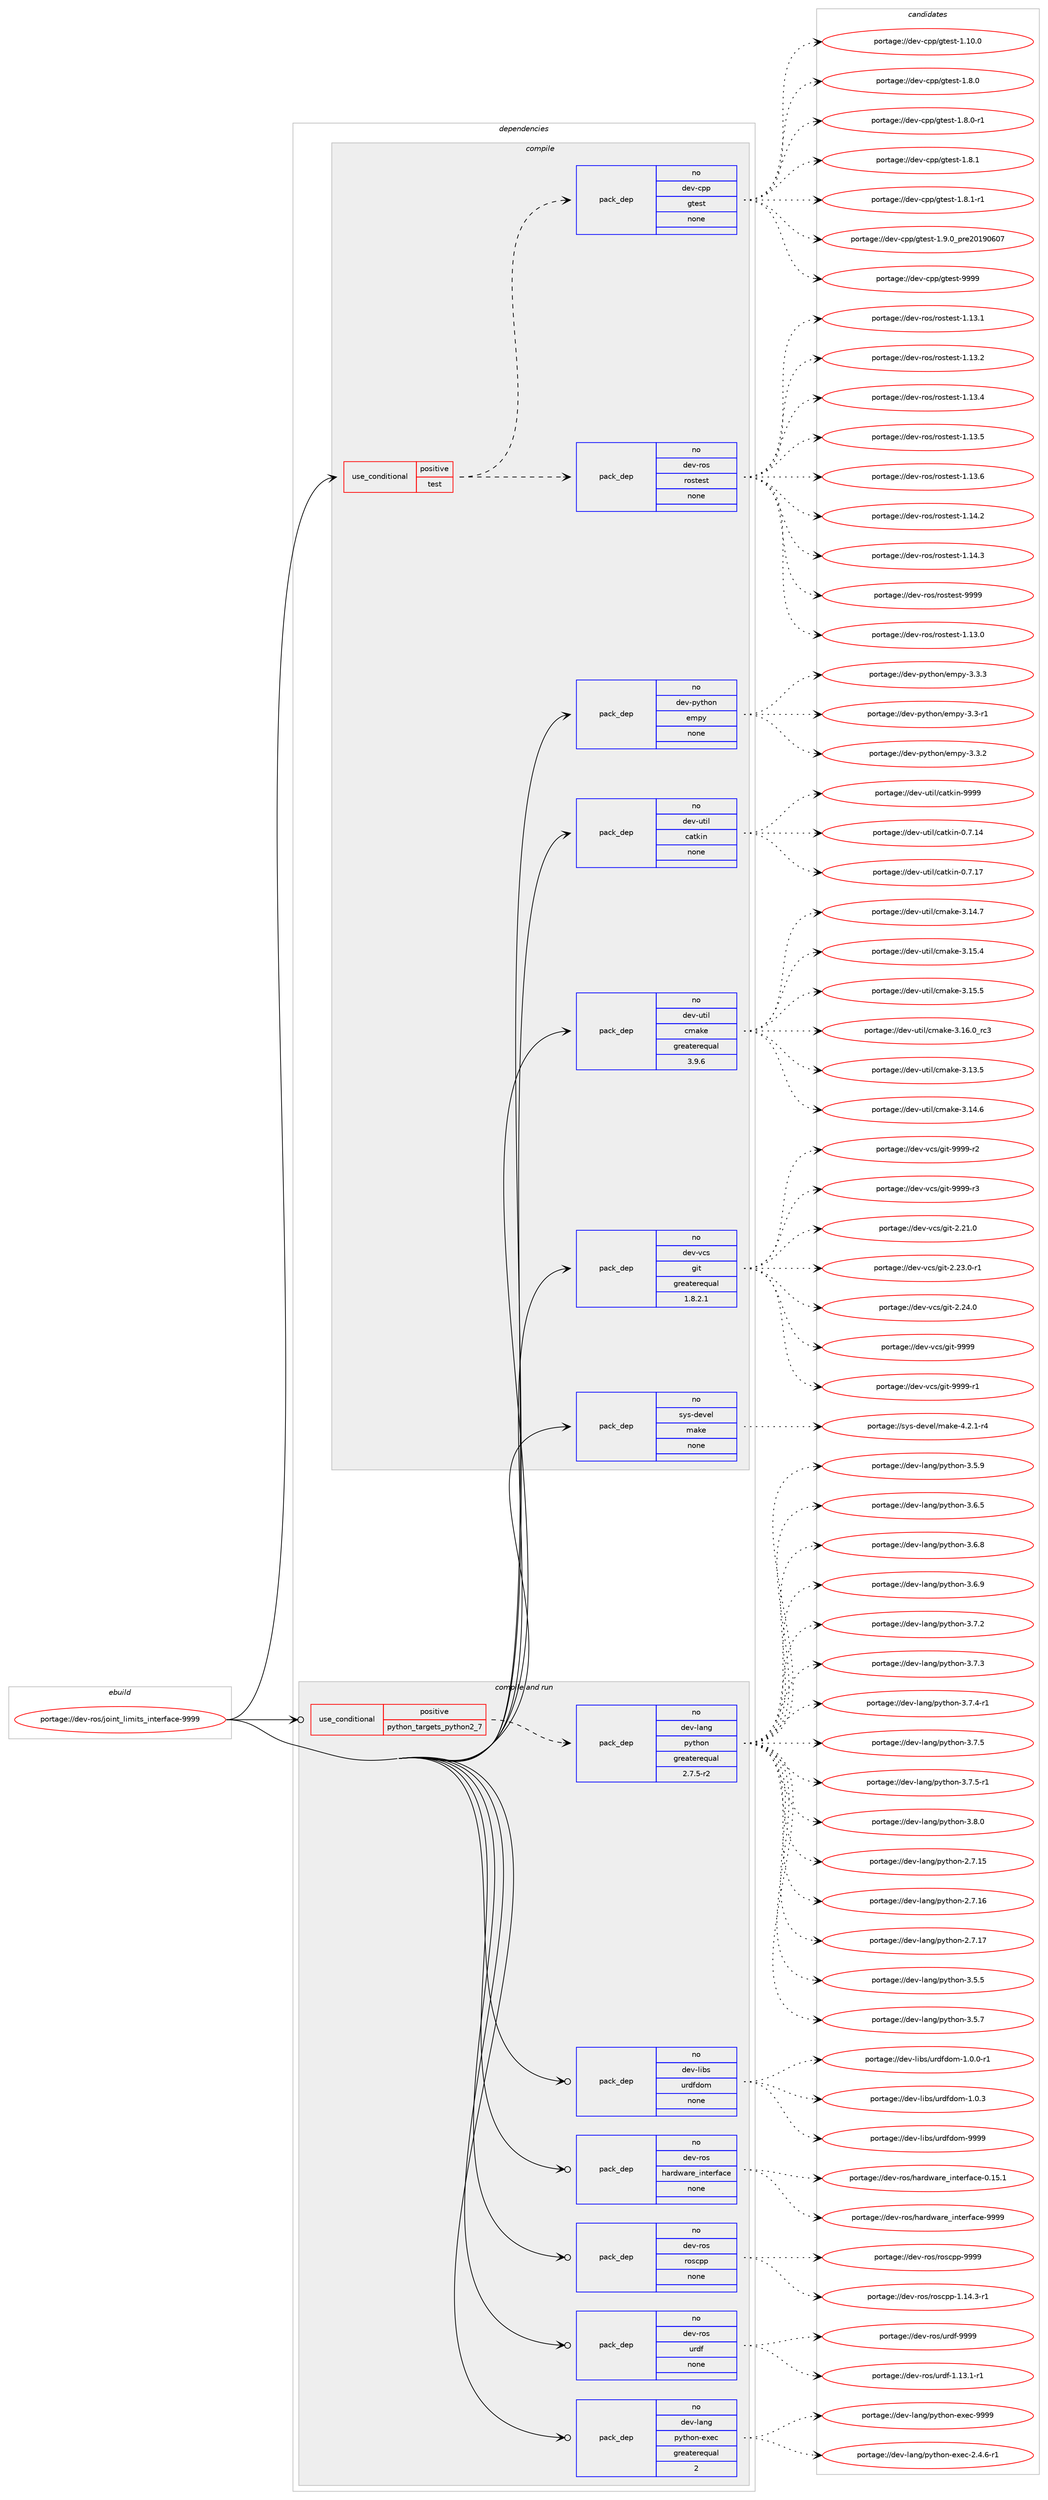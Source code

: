 digraph prolog {

# *************
# Graph options
# *************

newrank=true;
concentrate=true;
compound=true;
graph [rankdir=LR,fontname=Helvetica,fontsize=10,ranksep=1.5];#, ranksep=2.5, nodesep=0.2];
edge  [arrowhead=vee];
node  [fontname=Helvetica,fontsize=10];

# **********
# The ebuild
# **********

subgraph cluster_leftcol {
color=gray;
rank=same;
label=<<i>ebuild</i>>;
id [label="portage://dev-ros/joint_limits_interface-9999", color=red, width=4, href="../dev-ros/joint_limits_interface-9999.svg"];
}

# ****************
# The dependencies
# ****************

subgraph cluster_midcol {
color=gray;
label=<<i>dependencies</i>>;
subgraph cluster_compile {
fillcolor="#eeeeee";
style=filled;
label=<<i>compile</i>>;
subgraph cond42913 {
dependency189882 [label=<<TABLE BORDER="0" CELLBORDER="1" CELLSPACING="0" CELLPADDING="4"><TR><TD ROWSPAN="3" CELLPADDING="10">use_conditional</TD></TR><TR><TD>positive</TD></TR><TR><TD>test</TD></TR></TABLE>>, shape=none, color=red];
subgraph pack143539 {
dependency189883 [label=<<TABLE BORDER="0" CELLBORDER="1" CELLSPACING="0" CELLPADDING="4" WIDTH="220"><TR><TD ROWSPAN="6" CELLPADDING="30">pack_dep</TD></TR><TR><TD WIDTH="110">no</TD></TR><TR><TD>dev-ros</TD></TR><TR><TD>rostest</TD></TR><TR><TD>none</TD></TR><TR><TD></TD></TR></TABLE>>, shape=none, color=blue];
}
dependency189882:e -> dependency189883:w [weight=20,style="dashed",arrowhead="vee"];
subgraph pack143540 {
dependency189884 [label=<<TABLE BORDER="0" CELLBORDER="1" CELLSPACING="0" CELLPADDING="4" WIDTH="220"><TR><TD ROWSPAN="6" CELLPADDING="30">pack_dep</TD></TR><TR><TD WIDTH="110">no</TD></TR><TR><TD>dev-cpp</TD></TR><TR><TD>gtest</TD></TR><TR><TD>none</TD></TR><TR><TD></TD></TR></TABLE>>, shape=none, color=blue];
}
dependency189882:e -> dependency189884:w [weight=20,style="dashed",arrowhead="vee"];
}
id:e -> dependency189882:w [weight=20,style="solid",arrowhead="vee"];
subgraph pack143541 {
dependency189885 [label=<<TABLE BORDER="0" CELLBORDER="1" CELLSPACING="0" CELLPADDING="4" WIDTH="220"><TR><TD ROWSPAN="6" CELLPADDING="30">pack_dep</TD></TR><TR><TD WIDTH="110">no</TD></TR><TR><TD>dev-python</TD></TR><TR><TD>empy</TD></TR><TR><TD>none</TD></TR><TR><TD></TD></TR></TABLE>>, shape=none, color=blue];
}
id:e -> dependency189885:w [weight=20,style="solid",arrowhead="vee"];
subgraph pack143542 {
dependency189886 [label=<<TABLE BORDER="0" CELLBORDER="1" CELLSPACING="0" CELLPADDING="4" WIDTH="220"><TR><TD ROWSPAN="6" CELLPADDING="30">pack_dep</TD></TR><TR><TD WIDTH="110">no</TD></TR><TR><TD>dev-util</TD></TR><TR><TD>catkin</TD></TR><TR><TD>none</TD></TR><TR><TD></TD></TR></TABLE>>, shape=none, color=blue];
}
id:e -> dependency189886:w [weight=20,style="solid",arrowhead="vee"];
subgraph pack143543 {
dependency189887 [label=<<TABLE BORDER="0" CELLBORDER="1" CELLSPACING="0" CELLPADDING="4" WIDTH="220"><TR><TD ROWSPAN="6" CELLPADDING="30">pack_dep</TD></TR><TR><TD WIDTH="110">no</TD></TR><TR><TD>dev-util</TD></TR><TR><TD>cmake</TD></TR><TR><TD>greaterequal</TD></TR><TR><TD>3.9.6</TD></TR></TABLE>>, shape=none, color=blue];
}
id:e -> dependency189887:w [weight=20,style="solid",arrowhead="vee"];
subgraph pack143544 {
dependency189888 [label=<<TABLE BORDER="0" CELLBORDER="1" CELLSPACING="0" CELLPADDING="4" WIDTH="220"><TR><TD ROWSPAN="6" CELLPADDING="30">pack_dep</TD></TR><TR><TD WIDTH="110">no</TD></TR><TR><TD>dev-vcs</TD></TR><TR><TD>git</TD></TR><TR><TD>greaterequal</TD></TR><TR><TD>1.8.2.1</TD></TR></TABLE>>, shape=none, color=blue];
}
id:e -> dependency189888:w [weight=20,style="solid",arrowhead="vee"];
subgraph pack143545 {
dependency189889 [label=<<TABLE BORDER="0" CELLBORDER="1" CELLSPACING="0" CELLPADDING="4" WIDTH="220"><TR><TD ROWSPAN="6" CELLPADDING="30">pack_dep</TD></TR><TR><TD WIDTH="110">no</TD></TR><TR><TD>sys-devel</TD></TR><TR><TD>make</TD></TR><TR><TD>none</TD></TR><TR><TD></TD></TR></TABLE>>, shape=none, color=blue];
}
id:e -> dependency189889:w [weight=20,style="solid",arrowhead="vee"];
}
subgraph cluster_compileandrun {
fillcolor="#eeeeee";
style=filled;
label=<<i>compile and run</i>>;
subgraph cond42914 {
dependency189890 [label=<<TABLE BORDER="0" CELLBORDER="1" CELLSPACING="0" CELLPADDING="4"><TR><TD ROWSPAN="3" CELLPADDING="10">use_conditional</TD></TR><TR><TD>positive</TD></TR><TR><TD>python_targets_python2_7</TD></TR></TABLE>>, shape=none, color=red];
subgraph pack143546 {
dependency189891 [label=<<TABLE BORDER="0" CELLBORDER="1" CELLSPACING="0" CELLPADDING="4" WIDTH="220"><TR><TD ROWSPAN="6" CELLPADDING="30">pack_dep</TD></TR><TR><TD WIDTH="110">no</TD></TR><TR><TD>dev-lang</TD></TR><TR><TD>python</TD></TR><TR><TD>greaterequal</TD></TR><TR><TD>2.7.5-r2</TD></TR></TABLE>>, shape=none, color=blue];
}
dependency189890:e -> dependency189891:w [weight=20,style="dashed",arrowhead="vee"];
}
id:e -> dependency189890:w [weight=20,style="solid",arrowhead="odotvee"];
subgraph pack143547 {
dependency189892 [label=<<TABLE BORDER="0" CELLBORDER="1" CELLSPACING="0" CELLPADDING="4" WIDTH="220"><TR><TD ROWSPAN="6" CELLPADDING="30">pack_dep</TD></TR><TR><TD WIDTH="110">no</TD></TR><TR><TD>dev-lang</TD></TR><TR><TD>python-exec</TD></TR><TR><TD>greaterequal</TD></TR><TR><TD>2</TD></TR></TABLE>>, shape=none, color=blue];
}
id:e -> dependency189892:w [weight=20,style="solid",arrowhead="odotvee"];
subgraph pack143548 {
dependency189893 [label=<<TABLE BORDER="0" CELLBORDER="1" CELLSPACING="0" CELLPADDING="4" WIDTH="220"><TR><TD ROWSPAN="6" CELLPADDING="30">pack_dep</TD></TR><TR><TD WIDTH="110">no</TD></TR><TR><TD>dev-libs</TD></TR><TR><TD>urdfdom</TD></TR><TR><TD>none</TD></TR><TR><TD></TD></TR></TABLE>>, shape=none, color=blue];
}
id:e -> dependency189893:w [weight=20,style="solid",arrowhead="odotvee"];
subgraph pack143549 {
dependency189894 [label=<<TABLE BORDER="0" CELLBORDER="1" CELLSPACING="0" CELLPADDING="4" WIDTH="220"><TR><TD ROWSPAN="6" CELLPADDING="30">pack_dep</TD></TR><TR><TD WIDTH="110">no</TD></TR><TR><TD>dev-ros</TD></TR><TR><TD>hardware_interface</TD></TR><TR><TD>none</TD></TR><TR><TD></TD></TR></TABLE>>, shape=none, color=blue];
}
id:e -> dependency189894:w [weight=20,style="solid",arrowhead="odotvee"];
subgraph pack143550 {
dependency189895 [label=<<TABLE BORDER="0" CELLBORDER="1" CELLSPACING="0" CELLPADDING="4" WIDTH="220"><TR><TD ROWSPAN="6" CELLPADDING="30">pack_dep</TD></TR><TR><TD WIDTH="110">no</TD></TR><TR><TD>dev-ros</TD></TR><TR><TD>roscpp</TD></TR><TR><TD>none</TD></TR><TR><TD></TD></TR></TABLE>>, shape=none, color=blue];
}
id:e -> dependency189895:w [weight=20,style="solid",arrowhead="odotvee"];
subgraph pack143551 {
dependency189896 [label=<<TABLE BORDER="0" CELLBORDER="1" CELLSPACING="0" CELLPADDING="4" WIDTH="220"><TR><TD ROWSPAN="6" CELLPADDING="30">pack_dep</TD></TR><TR><TD WIDTH="110">no</TD></TR><TR><TD>dev-ros</TD></TR><TR><TD>urdf</TD></TR><TR><TD>none</TD></TR><TR><TD></TD></TR></TABLE>>, shape=none, color=blue];
}
id:e -> dependency189896:w [weight=20,style="solid",arrowhead="odotvee"];
}
subgraph cluster_run {
fillcolor="#eeeeee";
style=filled;
label=<<i>run</i>>;
}
}

# **************
# The candidates
# **************

subgraph cluster_choices {
rank=same;
color=gray;
label=<<i>candidates</i>>;

subgraph choice143539 {
color=black;
nodesep=1;
choiceportage100101118451141111154711411111511610111511645494649514648 [label="portage://dev-ros/rostest-1.13.0", color=red, width=4,href="../dev-ros/rostest-1.13.0.svg"];
choiceportage100101118451141111154711411111511610111511645494649514649 [label="portage://dev-ros/rostest-1.13.1", color=red, width=4,href="../dev-ros/rostest-1.13.1.svg"];
choiceportage100101118451141111154711411111511610111511645494649514650 [label="portage://dev-ros/rostest-1.13.2", color=red, width=4,href="../dev-ros/rostest-1.13.2.svg"];
choiceportage100101118451141111154711411111511610111511645494649514652 [label="portage://dev-ros/rostest-1.13.4", color=red, width=4,href="../dev-ros/rostest-1.13.4.svg"];
choiceportage100101118451141111154711411111511610111511645494649514653 [label="portage://dev-ros/rostest-1.13.5", color=red, width=4,href="../dev-ros/rostest-1.13.5.svg"];
choiceportage100101118451141111154711411111511610111511645494649514654 [label="portage://dev-ros/rostest-1.13.6", color=red, width=4,href="../dev-ros/rostest-1.13.6.svg"];
choiceportage100101118451141111154711411111511610111511645494649524650 [label="portage://dev-ros/rostest-1.14.2", color=red, width=4,href="../dev-ros/rostest-1.14.2.svg"];
choiceportage100101118451141111154711411111511610111511645494649524651 [label="portage://dev-ros/rostest-1.14.3", color=red, width=4,href="../dev-ros/rostest-1.14.3.svg"];
choiceportage10010111845114111115471141111151161011151164557575757 [label="portage://dev-ros/rostest-9999", color=red, width=4,href="../dev-ros/rostest-9999.svg"];
dependency189883:e -> choiceportage100101118451141111154711411111511610111511645494649514648:w [style=dotted,weight="100"];
dependency189883:e -> choiceportage100101118451141111154711411111511610111511645494649514649:w [style=dotted,weight="100"];
dependency189883:e -> choiceportage100101118451141111154711411111511610111511645494649514650:w [style=dotted,weight="100"];
dependency189883:e -> choiceportage100101118451141111154711411111511610111511645494649514652:w [style=dotted,weight="100"];
dependency189883:e -> choiceportage100101118451141111154711411111511610111511645494649514653:w [style=dotted,weight="100"];
dependency189883:e -> choiceportage100101118451141111154711411111511610111511645494649514654:w [style=dotted,weight="100"];
dependency189883:e -> choiceportage100101118451141111154711411111511610111511645494649524650:w [style=dotted,weight="100"];
dependency189883:e -> choiceportage100101118451141111154711411111511610111511645494649524651:w [style=dotted,weight="100"];
dependency189883:e -> choiceportage10010111845114111115471141111151161011151164557575757:w [style=dotted,weight="100"];
}
subgraph choice143540 {
color=black;
nodesep=1;
choiceportage10010111845991121124710311610111511645494649484648 [label="portage://dev-cpp/gtest-1.10.0", color=red, width=4,href="../dev-cpp/gtest-1.10.0.svg"];
choiceportage100101118459911211247103116101115116454946564648 [label="portage://dev-cpp/gtest-1.8.0", color=red, width=4,href="../dev-cpp/gtest-1.8.0.svg"];
choiceportage1001011184599112112471031161011151164549465646484511449 [label="portage://dev-cpp/gtest-1.8.0-r1", color=red, width=4,href="../dev-cpp/gtest-1.8.0-r1.svg"];
choiceportage100101118459911211247103116101115116454946564649 [label="portage://dev-cpp/gtest-1.8.1", color=red, width=4,href="../dev-cpp/gtest-1.8.1.svg"];
choiceportage1001011184599112112471031161011151164549465646494511449 [label="portage://dev-cpp/gtest-1.8.1-r1", color=red, width=4,href="../dev-cpp/gtest-1.8.1-r1.svg"];
choiceportage100101118459911211247103116101115116454946574648951121141015048495748544855 [label="portage://dev-cpp/gtest-1.9.0_pre20190607", color=red, width=4,href="../dev-cpp/gtest-1.9.0_pre20190607.svg"];
choiceportage1001011184599112112471031161011151164557575757 [label="portage://dev-cpp/gtest-9999", color=red, width=4,href="../dev-cpp/gtest-9999.svg"];
dependency189884:e -> choiceportage10010111845991121124710311610111511645494649484648:w [style=dotted,weight="100"];
dependency189884:e -> choiceportage100101118459911211247103116101115116454946564648:w [style=dotted,weight="100"];
dependency189884:e -> choiceportage1001011184599112112471031161011151164549465646484511449:w [style=dotted,weight="100"];
dependency189884:e -> choiceportage100101118459911211247103116101115116454946564649:w [style=dotted,weight="100"];
dependency189884:e -> choiceportage1001011184599112112471031161011151164549465646494511449:w [style=dotted,weight="100"];
dependency189884:e -> choiceportage100101118459911211247103116101115116454946574648951121141015048495748544855:w [style=dotted,weight="100"];
dependency189884:e -> choiceportage1001011184599112112471031161011151164557575757:w [style=dotted,weight="100"];
}
subgraph choice143541 {
color=black;
nodesep=1;
choiceportage1001011184511212111610411111047101109112121455146514511449 [label="portage://dev-python/empy-3.3-r1", color=red, width=4,href="../dev-python/empy-3.3-r1.svg"];
choiceportage1001011184511212111610411111047101109112121455146514650 [label="portage://dev-python/empy-3.3.2", color=red, width=4,href="../dev-python/empy-3.3.2.svg"];
choiceportage1001011184511212111610411111047101109112121455146514651 [label="portage://dev-python/empy-3.3.3", color=red, width=4,href="../dev-python/empy-3.3.3.svg"];
dependency189885:e -> choiceportage1001011184511212111610411111047101109112121455146514511449:w [style=dotted,weight="100"];
dependency189885:e -> choiceportage1001011184511212111610411111047101109112121455146514650:w [style=dotted,weight="100"];
dependency189885:e -> choiceportage1001011184511212111610411111047101109112121455146514651:w [style=dotted,weight="100"];
}
subgraph choice143542 {
color=black;
nodesep=1;
choiceportage1001011184511711610510847999711610710511045484655464952 [label="portage://dev-util/catkin-0.7.14", color=red, width=4,href="../dev-util/catkin-0.7.14.svg"];
choiceportage1001011184511711610510847999711610710511045484655464955 [label="portage://dev-util/catkin-0.7.17", color=red, width=4,href="../dev-util/catkin-0.7.17.svg"];
choiceportage100101118451171161051084799971161071051104557575757 [label="portage://dev-util/catkin-9999", color=red, width=4,href="../dev-util/catkin-9999.svg"];
dependency189886:e -> choiceportage1001011184511711610510847999711610710511045484655464952:w [style=dotted,weight="100"];
dependency189886:e -> choiceportage1001011184511711610510847999711610710511045484655464955:w [style=dotted,weight="100"];
dependency189886:e -> choiceportage100101118451171161051084799971161071051104557575757:w [style=dotted,weight="100"];
}
subgraph choice143543 {
color=black;
nodesep=1;
choiceportage1001011184511711610510847991099710710145514649514653 [label="portage://dev-util/cmake-3.13.5", color=red, width=4,href="../dev-util/cmake-3.13.5.svg"];
choiceportage1001011184511711610510847991099710710145514649524654 [label="portage://dev-util/cmake-3.14.6", color=red, width=4,href="../dev-util/cmake-3.14.6.svg"];
choiceportage1001011184511711610510847991099710710145514649524655 [label="portage://dev-util/cmake-3.14.7", color=red, width=4,href="../dev-util/cmake-3.14.7.svg"];
choiceportage1001011184511711610510847991099710710145514649534652 [label="portage://dev-util/cmake-3.15.4", color=red, width=4,href="../dev-util/cmake-3.15.4.svg"];
choiceportage1001011184511711610510847991099710710145514649534653 [label="portage://dev-util/cmake-3.15.5", color=red, width=4,href="../dev-util/cmake-3.15.5.svg"];
choiceportage1001011184511711610510847991099710710145514649544648951149951 [label="portage://dev-util/cmake-3.16.0_rc3", color=red, width=4,href="../dev-util/cmake-3.16.0_rc3.svg"];
dependency189887:e -> choiceportage1001011184511711610510847991099710710145514649514653:w [style=dotted,weight="100"];
dependency189887:e -> choiceportage1001011184511711610510847991099710710145514649524654:w [style=dotted,weight="100"];
dependency189887:e -> choiceportage1001011184511711610510847991099710710145514649524655:w [style=dotted,weight="100"];
dependency189887:e -> choiceportage1001011184511711610510847991099710710145514649534652:w [style=dotted,weight="100"];
dependency189887:e -> choiceportage1001011184511711610510847991099710710145514649534653:w [style=dotted,weight="100"];
dependency189887:e -> choiceportage1001011184511711610510847991099710710145514649544648951149951:w [style=dotted,weight="100"];
}
subgraph choice143544 {
color=black;
nodesep=1;
choiceportage10010111845118991154710310511645504650494648 [label="portage://dev-vcs/git-2.21.0", color=red, width=4,href="../dev-vcs/git-2.21.0.svg"];
choiceportage100101118451189911547103105116455046505146484511449 [label="portage://dev-vcs/git-2.23.0-r1", color=red, width=4,href="../dev-vcs/git-2.23.0-r1.svg"];
choiceportage10010111845118991154710310511645504650524648 [label="portage://dev-vcs/git-2.24.0", color=red, width=4,href="../dev-vcs/git-2.24.0.svg"];
choiceportage1001011184511899115471031051164557575757 [label="portage://dev-vcs/git-9999", color=red, width=4,href="../dev-vcs/git-9999.svg"];
choiceportage10010111845118991154710310511645575757574511449 [label="portage://dev-vcs/git-9999-r1", color=red, width=4,href="../dev-vcs/git-9999-r1.svg"];
choiceportage10010111845118991154710310511645575757574511450 [label="portage://dev-vcs/git-9999-r2", color=red, width=4,href="../dev-vcs/git-9999-r2.svg"];
choiceportage10010111845118991154710310511645575757574511451 [label="portage://dev-vcs/git-9999-r3", color=red, width=4,href="../dev-vcs/git-9999-r3.svg"];
dependency189888:e -> choiceportage10010111845118991154710310511645504650494648:w [style=dotted,weight="100"];
dependency189888:e -> choiceportage100101118451189911547103105116455046505146484511449:w [style=dotted,weight="100"];
dependency189888:e -> choiceportage10010111845118991154710310511645504650524648:w [style=dotted,weight="100"];
dependency189888:e -> choiceportage1001011184511899115471031051164557575757:w [style=dotted,weight="100"];
dependency189888:e -> choiceportage10010111845118991154710310511645575757574511449:w [style=dotted,weight="100"];
dependency189888:e -> choiceportage10010111845118991154710310511645575757574511450:w [style=dotted,weight="100"];
dependency189888:e -> choiceportage10010111845118991154710310511645575757574511451:w [style=dotted,weight="100"];
}
subgraph choice143545 {
color=black;
nodesep=1;
choiceportage1151211154510010111810110847109971071014552465046494511452 [label="portage://sys-devel/make-4.2.1-r4", color=red, width=4,href="../sys-devel/make-4.2.1-r4.svg"];
dependency189889:e -> choiceportage1151211154510010111810110847109971071014552465046494511452:w [style=dotted,weight="100"];
}
subgraph choice143546 {
color=black;
nodesep=1;
choiceportage10010111845108971101034711212111610411111045504655464953 [label="portage://dev-lang/python-2.7.15", color=red, width=4,href="../dev-lang/python-2.7.15.svg"];
choiceportage10010111845108971101034711212111610411111045504655464954 [label="portage://dev-lang/python-2.7.16", color=red, width=4,href="../dev-lang/python-2.7.16.svg"];
choiceportage10010111845108971101034711212111610411111045504655464955 [label="portage://dev-lang/python-2.7.17", color=red, width=4,href="../dev-lang/python-2.7.17.svg"];
choiceportage100101118451089711010347112121116104111110455146534653 [label="portage://dev-lang/python-3.5.5", color=red, width=4,href="../dev-lang/python-3.5.5.svg"];
choiceportage100101118451089711010347112121116104111110455146534655 [label="portage://dev-lang/python-3.5.7", color=red, width=4,href="../dev-lang/python-3.5.7.svg"];
choiceportage100101118451089711010347112121116104111110455146534657 [label="portage://dev-lang/python-3.5.9", color=red, width=4,href="../dev-lang/python-3.5.9.svg"];
choiceportage100101118451089711010347112121116104111110455146544653 [label="portage://dev-lang/python-3.6.5", color=red, width=4,href="../dev-lang/python-3.6.5.svg"];
choiceportage100101118451089711010347112121116104111110455146544656 [label="portage://dev-lang/python-3.6.8", color=red, width=4,href="../dev-lang/python-3.6.8.svg"];
choiceportage100101118451089711010347112121116104111110455146544657 [label="portage://dev-lang/python-3.6.9", color=red, width=4,href="../dev-lang/python-3.6.9.svg"];
choiceportage100101118451089711010347112121116104111110455146554650 [label="portage://dev-lang/python-3.7.2", color=red, width=4,href="../dev-lang/python-3.7.2.svg"];
choiceportage100101118451089711010347112121116104111110455146554651 [label="portage://dev-lang/python-3.7.3", color=red, width=4,href="../dev-lang/python-3.7.3.svg"];
choiceportage1001011184510897110103471121211161041111104551465546524511449 [label="portage://dev-lang/python-3.7.4-r1", color=red, width=4,href="../dev-lang/python-3.7.4-r1.svg"];
choiceportage100101118451089711010347112121116104111110455146554653 [label="portage://dev-lang/python-3.7.5", color=red, width=4,href="../dev-lang/python-3.7.5.svg"];
choiceportage1001011184510897110103471121211161041111104551465546534511449 [label="portage://dev-lang/python-3.7.5-r1", color=red, width=4,href="../dev-lang/python-3.7.5-r1.svg"];
choiceportage100101118451089711010347112121116104111110455146564648 [label="portage://dev-lang/python-3.8.0", color=red, width=4,href="../dev-lang/python-3.8.0.svg"];
dependency189891:e -> choiceportage10010111845108971101034711212111610411111045504655464953:w [style=dotted,weight="100"];
dependency189891:e -> choiceportage10010111845108971101034711212111610411111045504655464954:w [style=dotted,weight="100"];
dependency189891:e -> choiceportage10010111845108971101034711212111610411111045504655464955:w [style=dotted,weight="100"];
dependency189891:e -> choiceportage100101118451089711010347112121116104111110455146534653:w [style=dotted,weight="100"];
dependency189891:e -> choiceportage100101118451089711010347112121116104111110455146534655:w [style=dotted,weight="100"];
dependency189891:e -> choiceportage100101118451089711010347112121116104111110455146534657:w [style=dotted,weight="100"];
dependency189891:e -> choiceportage100101118451089711010347112121116104111110455146544653:w [style=dotted,weight="100"];
dependency189891:e -> choiceportage100101118451089711010347112121116104111110455146544656:w [style=dotted,weight="100"];
dependency189891:e -> choiceportage100101118451089711010347112121116104111110455146544657:w [style=dotted,weight="100"];
dependency189891:e -> choiceportage100101118451089711010347112121116104111110455146554650:w [style=dotted,weight="100"];
dependency189891:e -> choiceportage100101118451089711010347112121116104111110455146554651:w [style=dotted,weight="100"];
dependency189891:e -> choiceportage1001011184510897110103471121211161041111104551465546524511449:w [style=dotted,weight="100"];
dependency189891:e -> choiceportage100101118451089711010347112121116104111110455146554653:w [style=dotted,weight="100"];
dependency189891:e -> choiceportage1001011184510897110103471121211161041111104551465546534511449:w [style=dotted,weight="100"];
dependency189891:e -> choiceportage100101118451089711010347112121116104111110455146564648:w [style=dotted,weight="100"];
}
subgraph choice143547 {
color=black;
nodesep=1;
choiceportage10010111845108971101034711212111610411111045101120101994550465246544511449 [label="portage://dev-lang/python-exec-2.4.6-r1", color=red, width=4,href="../dev-lang/python-exec-2.4.6-r1.svg"];
choiceportage10010111845108971101034711212111610411111045101120101994557575757 [label="portage://dev-lang/python-exec-9999", color=red, width=4,href="../dev-lang/python-exec-9999.svg"];
dependency189892:e -> choiceportage10010111845108971101034711212111610411111045101120101994550465246544511449:w [style=dotted,weight="100"];
dependency189892:e -> choiceportage10010111845108971101034711212111610411111045101120101994557575757:w [style=dotted,weight="100"];
}
subgraph choice143548 {
color=black;
nodesep=1;
choiceportage1001011184510810598115471171141001021001111094549464846484511449 [label="portage://dev-libs/urdfdom-1.0.0-r1", color=red, width=4,href="../dev-libs/urdfdom-1.0.0-r1.svg"];
choiceportage100101118451081059811547117114100102100111109454946484651 [label="portage://dev-libs/urdfdom-1.0.3", color=red, width=4,href="../dev-libs/urdfdom-1.0.3.svg"];
choiceportage1001011184510810598115471171141001021001111094557575757 [label="portage://dev-libs/urdfdom-9999", color=red, width=4,href="../dev-libs/urdfdom-9999.svg"];
dependency189893:e -> choiceportage1001011184510810598115471171141001021001111094549464846484511449:w [style=dotted,weight="100"];
dependency189893:e -> choiceportage100101118451081059811547117114100102100111109454946484651:w [style=dotted,weight="100"];
dependency189893:e -> choiceportage1001011184510810598115471171141001021001111094557575757:w [style=dotted,weight="100"];
}
subgraph choice143549 {
color=black;
nodesep=1;
choiceportage1001011184511411111547104971141001199711410195105110116101114102979910145484649534649 [label="portage://dev-ros/hardware_interface-0.15.1", color=red, width=4,href="../dev-ros/hardware_interface-0.15.1.svg"];
choiceportage100101118451141111154710497114100119971141019510511011610111410297991014557575757 [label="portage://dev-ros/hardware_interface-9999", color=red, width=4,href="../dev-ros/hardware_interface-9999.svg"];
dependency189894:e -> choiceportage1001011184511411111547104971141001199711410195105110116101114102979910145484649534649:w [style=dotted,weight="100"];
dependency189894:e -> choiceportage100101118451141111154710497114100119971141019510511011610111410297991014557575757:w [style=dotted,weight="100"];
}
subgraph choice143550 {
color=black;
nodesep=1;
choiceportage100101118451141111154711411111599112112454946495246514511449 [label="portage://dev-ros/roscpp-1.14.3-r1", color=red, width=4,href="../dev-ros/roscpp-1.14.3-r1.svg"];
choiceportage1001011184511411111547114111115991121124557575757 [label="portage://dev-ros/roscpp-9999", color=red, width=4,href="../dev-ros/roscpp-9999.svg"];
dependency189895:e -> choiceportage100101118451141111154711411111599112112454946495246514511449:w [style=dotted,weight="100"];
dependency189895:e -> choiceportage1001011184511411111547114111115991121124557575757:w [style=dotted,weight="100"];
}
subgraph choice143551 {
color=black;
nodesep=1;
choiceportage1001011184511411111547117114100102454946495146494511449 [label="portage://dev-ros/urdf-1.13.1-r1", color=red, width=4,href="../dev-ros/urdf-1.13.1-r1.svg"];
choiceportage10010111845114111115471171141001024557575757 [label="portage://dev-ros/urdf-9999", color=red, width=4,href="../dev-ros/urdf-9999.svg"];
dependency189896:e -> choiceportage1001011184511411111547117114100102454946495146494511449:w [style=dotted,weight="100"];
dependency189896:e -> choiceportage10010111845114111115471171141001024557575757:w [style=dotted,weight="100"];
}
}

}
